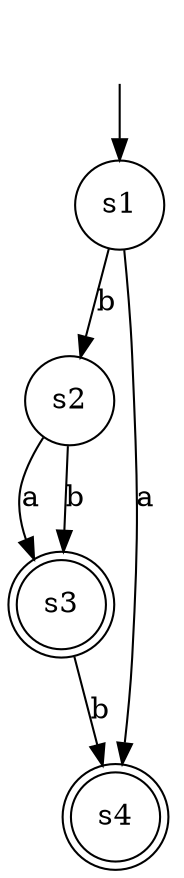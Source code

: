 digraph g {
__start0 [label="" shape="none"]
s1 [shape="circle" label="s1"]
s2 [shape="circle" label="s2"]
s3 [shape="doublecircle" label="s3"]
s4 [shape="doublecircle" label="s4"]
__start0 -> s1
s1 -> s2[label="b"]
s2 -> s3[label="a"]
s2 -> s3[label="b"]
s1 -> s4[label="a"]
s3 -> s4[label="b"]
}
